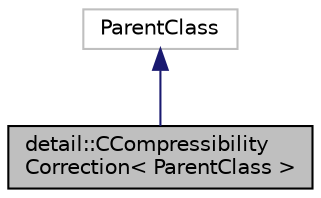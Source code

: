 digraph "detail::CCompressibilityCorrection&lt; ParentClass &gt;"
{
 // LATEX_PDF_SIZE
  edge [fontname="Helvetica",fontsize="10",labelfontname="Helvetica",labelfontsize="10"];
  node [fontname="Helvetica",fontsize="10",shape=record];
  Node1 [label="detail::CCompressibility\lCorrection\< ParentClass \>",height=0.2,width=0.4,color="black", fillcolor="grey75", style="filled", fontcolor="black",tooltip="Mixing Layer Compressibility Correction (SA-comp)."];
  Node2 -> Node1 [dir="back",color="midnightblue",fontsize="10",style="solid",fontname="Helvetica"];
  Node2 [label="ParentClass",height=0.2,width=0.4,color="grey75", fillcolor="white", style="filled",tooltip=" "];
}
